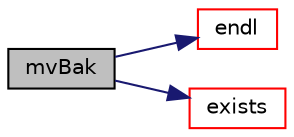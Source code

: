 digraph "mvBak"
{
  bgcolor="transparent";
  edge [fontname="Helvetica",fontsize="10",labelfontname="Helvetica",labelfontsize="10"];
  node [fontname="Helvetica",fontsize="10",shape=record];
  rankdir="LR";
  Node121262 [label="mvBak",height=0.2,width=0.4,color="black", fillcolor="grey75", style="filled", fontcolor="black"];
  Node121262 -> Node121263 [color="midnightblue",fontsize="10",style="solid",fontname="Helvetica"];
  Node121263 [label="endl",height=0.2,width=0.4,color="red",URL="$a21851.html#a2db8fe02a0d3909e9351bb4275b23ce4",tooltip="Add newline and flush stream. "];
  Node121262 -> Node121265 [color="midnightblue",fontsize="10",style="solid",fontname="Helvetica"];
  Node121265 [label="exists",height=0.2,width=0.4,color="red",URL="$a21851.html#a361e3374754d656658e0dc4a8310ce32",tooltip="Does the name exist (as DIRECTORY or FILE) in the file system? "];
}

